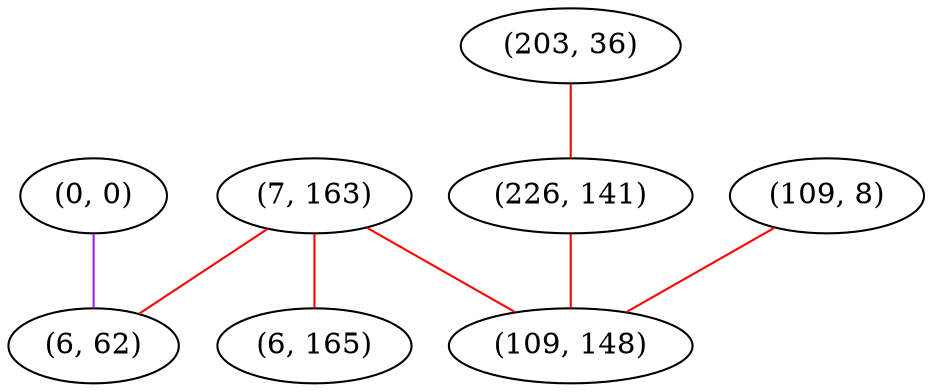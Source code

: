 graph "" {
"(7, 163)";
"(0, 0)";
"(203, 36)";
"(6, 62)";
"(226, 141)";
"(109, 8)";
"(109, 148)";
"(6, 165)";
"(7, 163)" -- "(109, 148)"  [color=red, key=0, weight=1];
"(7, 163)" -- "(6, 165)"  [color=red, key=0, weight=1];
"(7, 163)" -- "(6, 62)"  [color=red, key=0, weight=1];
"(0, 0)" -- "(6, 62)"  [color=purple, key=0, weight=4];
"(203, 36)" -- "(226, 141)"  [color=red, key=0, weight=1];
"(226, 141)" -- "(109, 148)"  [color=red, key=0, weight=1];
"(109, 8)" -- "(109, 148)"  [color=red, key=0, weight=1];
}
